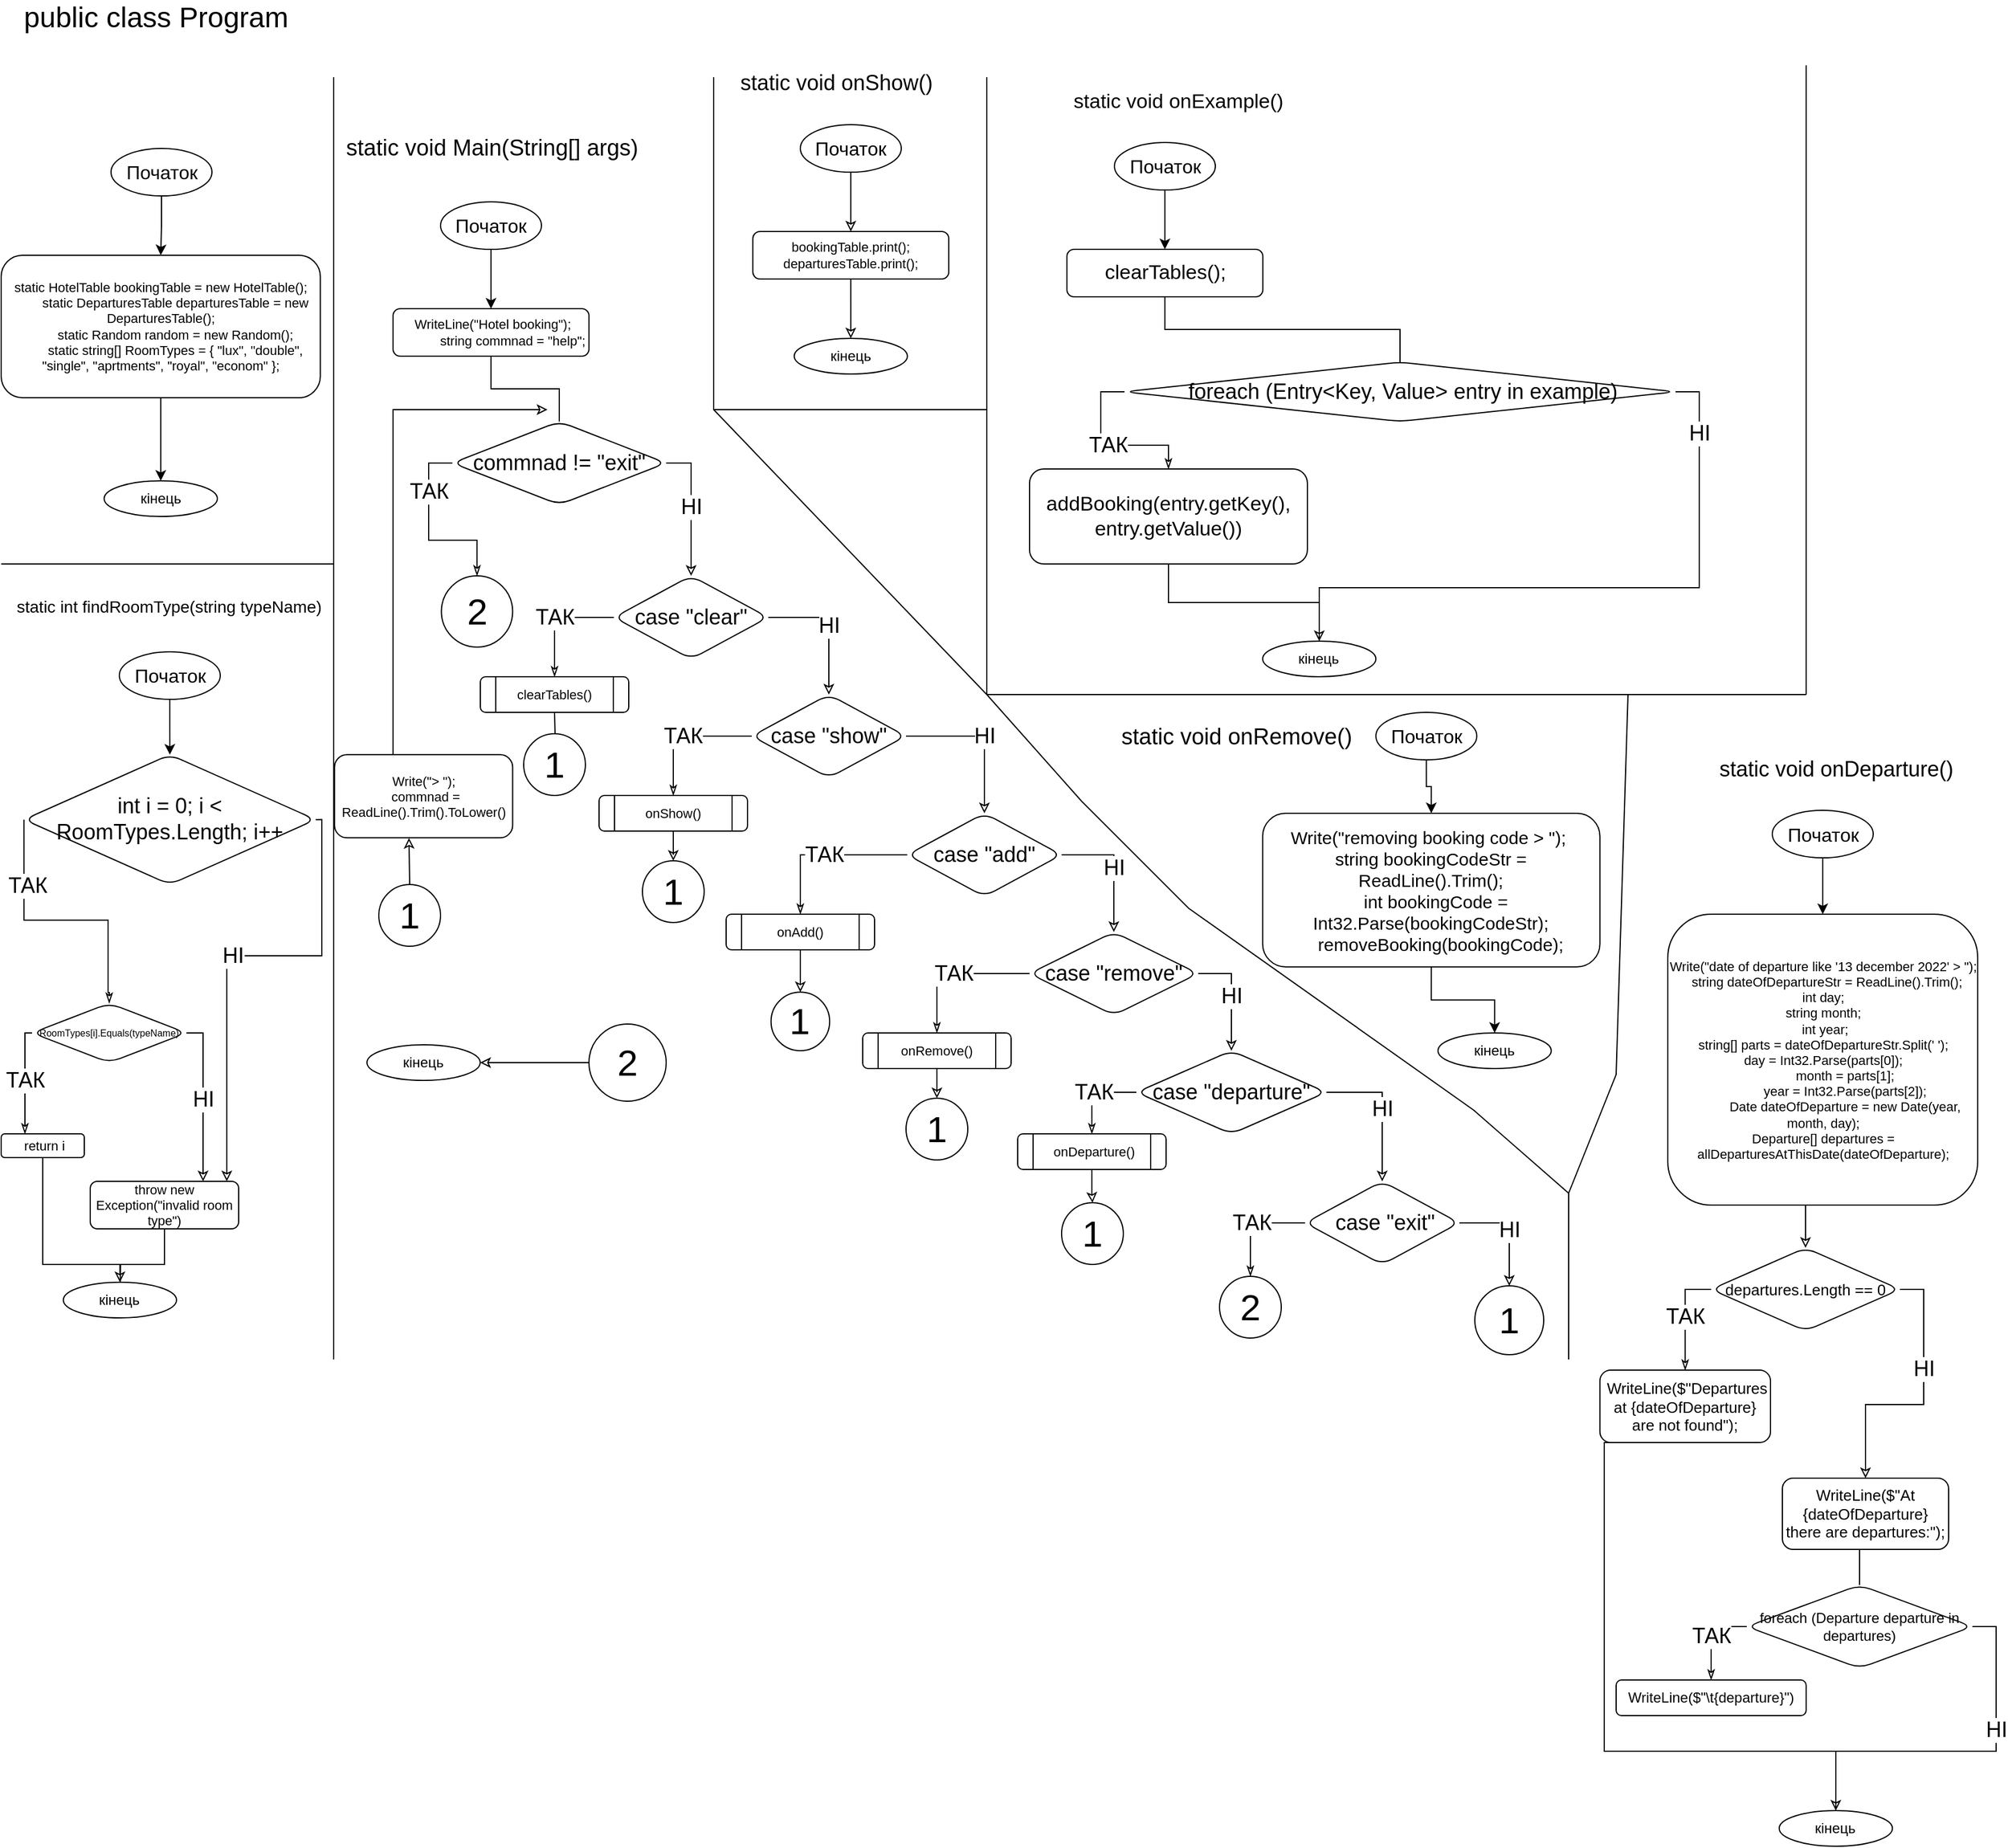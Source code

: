 <mxfile version="18.0.2" type="github">
  <diagram id="1asJGj1rqI16sWYwbIdo" name="Page-1">
    <mxGraphModel dx="1240" dy="1609" grid="1" gridSize="10" guides="1" tooltips="1" connect="1" arrows="1" fold="1" page="1" pageScale="1" pageWidth="827" pageHeight="1169" math="0" shadow="0">
      <root>
        <mxCell id="0" />
        <mxCell id="1" parent="0" />
        <mxCell id="u8DtL8ykO2mdIZxz_voe-1" value="&lt;font style=&quot;font-size: 24px;&quot;&gt;public class Program&lt;/font&gt;" style="text;html=1;align=center;verticalAlign=middle;resizable=0;points=[];autosize=1;strokeColor=none;fillColor=none;" vertex="1" parent="1">
          <mxGeometry x="10" y="20" width="240" height="20" as="geometry" />
        </mxCell>
        <mxCell id="u8DtL8ykO2mdIZxz_voe-2" value="&lt;span style=&quot;font-size: 19px;&quot;&gt;static void Main(String[] args)&lt;/span&gt;" style="text;html=1;align=center;verticalAlign=middle;resizable=0;points=[];autosize=1;strokeColor=none;fillColor=none;fontSize=19;" vertex="1" parent="1">
          <mxGeometry x="283" y="125" width="260" height="30" as="geometry" />
        </mxCell>
        <mxCell id="u8DtL8ykO2mdIZxz_voe-3" style="edgeStyle=orthogonalEdgeStyle;rounded=0;orthogonalLoop=1;jettySize=auto;html=1;exitX=0.5;exitY=1;exitDx=0;exitDy=0;fontSize=24;entryX=0.5;entryY=0;entryDx=0;entryDy=0;" edge="1" source="u8DtL8ykO2mdIZxz_voe-4" target="u8DtL8ykO2mdIZxz_voe-6" parent="1">
          <mxGeometry relative="1" as="geometry">
            <mxPoint x="135" y="210" as="targetPoint" />
          </mxGeometry>
        </mxCell>
        <mxCell id="u8DtL8ykO2mdIZxz_voe-4" value="Початок" style="ellipse;whiteSpace=wrap;html=1;fontSize=16;strokeWidth=1;" vertex="1" parent="1">
          <mxGeometry x="92.5" y="140.0" width="85" height="40" as="geometry" />
        </mxCell>
        <mxCell id="u8DtL8ykO2mdIZxz_voe-5" style="edgeStyle=orthogonalEdgeStyle;rounded=0;orthogonalLoop=1;jettySize=auto;html=1;exitX=0.5;exitY=1;exitDx=0;exitDy=0;entryX=0.5;entryY=0;entryDx=0;entryDy=0;strokeWidth=1;fontSize=24;" edge="1" source="u8DtL8ykO2mdIZxz_voe-6" target="u8DtL8ykO2mdIZxz_voe-7" parent="1">
          <mxGeometry relative="1" as="geometry" />
        </mxCell>
        <mxCell id="u8DtL8ykO2mdIZxz_voe-6" value="&lt;div style=&quot;font-size: 11px;&quot;&gt;&lt;font style=&quot;font-size: 11px;&quot;&gt;static HotelTable bookingTable = new HotelTable();&lt;/font&gt;&lt;/div&gt;&lt;div style=&quot;font-size: 11px;&quot;&gt;&lt;font style=&quot;font-size: 11px;&quot;&gt;&amp;nbsp; &amp;nbsp; &amp;nbsp; &amp;nbsp; static DeparturesTable departuresTable = new DeparturesTable();&lt;/font&gt;&lt;/div&gt;&lt;div style=&quot;font-size: 11px;&quot;&gt;&lt;font style=&quot;font-size: 11px;&quot;&gt;&amp;nbsp; &amp;nbsp; &amp;nbsp; &amp;nbsp; static Random random = new Random();&lt;/font&gt;&lt;/div&gt;&lt;div style=&quot;font-size: 11px;&quot;&gt;&lt;font style=&quot;font-size: 11px;&quot;&gt;&amp;nbsp; &amp;nbsp; &amp;nbsp; &amp;nbsp; static string[] RoomTypes = { &quot;lux&quot;, &quot;double&quot;, &quot;single&quot;, &quot;aprtments&quot;, &quot;royal&quot;, &quot;econom&quot; };&lt;/font&gt;&lt;/div&gt;" style="rounded=1;whiteSpace=wrap;html=1;sketch=0;fontSize=11;" vertex="1" parent="1">
          <mxGeometry y="230" width="268.75" height="120" as="geometry" />
        </mxCell>
        <mxCell id="u8DtL8ykO2mdIZxz_voe-7" value="кінець" style="ellipse;whiteSpace=wrap;html=1;rounded=1;sketch=0;fontSize=12;" vertex="1" parent="1">
          <mxGeometry x="86.7" y="420" width="95.35" height="30" as="geometry" />
        </mxCell>
        <mxCell id="u8DtL8ykO2mdIZxz_voe-9" style="edgeStyle=orthogonalEdgeStyle;rounded=0;orthogonalLoop=1;jettySize=auto;html=1;exitX=0.5;exitY=1;exitDx=0;exitDy=0;fontSize=24;entryX=0.5;entryY=0;entryDx=0;entryDy=0;" edge="1" source="u8DtL8ykO2mdIZxz_voe-10" target="u8DtL8ykO2mdIZxz_voe-12" parent="1">
          <mxGeometry relative="1" as="geometry">
            <mxPoint x="412.5" y="255" as="targetPoint" />
          </mxGeometry>
        </mxCell>
        <mxCell id="u8DtL8ykO2mdIZxz_voe-10" value="Початок" style="ellipse;whiteSpace=wrap;html=1;fontSize=16;strokeWidth=1;" vertex="1" parent="1">
          <mxGeometry x="370.0" y="185.0" width="85" height="40" as="geometry" />
        </mxCell>
        <mxCell id="u8DtL8ykO2mdIZxz_voe-15" style="edgeStyle=orthogonalEdgeStyle;rounded=0;orthogonalLoop=1;jettySize=auto;html=1;exitX=0.5;exitY=1;exitDx=0;exitDy=0;fontSize=11;endArrow=none;endFill=0;entryX=0.5;entryY=0;entryDx=0;entryDy=0;" edge="1" parent="1" source="u8DtL8ykO2mdIZxz_voe-12" target="u8DtL8ykO2mdIZxz_voe-19">
          <mxGeometry relative="1" as="geometry">
            <mxPoint x="413" y="350.001" as="targetPoint" />
          </mxGeometry>
        </mxCell>
        <mxCell id="u8DtL8ykO2mdIZxz_voe-12" value="&lt;div style=&quot;font-size: 11px;&quot;&gt;&lt;font style=&quot;font-size: 11px;&quot;&gt;&amp;nbsp;WriteLine(&quot;Hotel booking&quot;);&lt;/font&gt;&lt;/div&gt;&lt;div style=&quot;font-size: 11px;&quot;&gt;&lt;font style=&quot;font-size: 11px;&quot;&gt;&amp;nbsp; &amp;nbsp; &amp;nbsp; &amp;nbsp; &amp;nbsp; &amp;nbsp; string commnad = &quot;help&quot;;&lt;/font&gt;&lt;/div&gt;" style="rounded=1;whiteSpace=wrap;html=1;sketch=0;fontSize=11;" vertex="1" parent="1">
          <mxGeometry x="330" y="275" width="165" height="40" as="geometry" />
        </mxCell>
        <mxCell id="u8DtL8ykO2mdIZxz_voe-14" value="" style="endArrow=none;html=1;rounded=0;fontSize=19;" edge="1" parent="1">
          <mxGeometry width="50" height="50" relative="1" as="geometry">
            <mxPoint x="280" y="1160" as="sourcePoint" />
            <mxPoint x="280" y="80" as="targetPoint" />
          </mxGeometry>
        </mxCell>
        <mxCell id="u8DtL8ykO2mdIZxz_voe-17" value="ТАК" style="edgeStyle=orthogonalEdgeStyle;rounded=0;orthogonalLoop=1;jettySize=auto;html=1;exitX=0;exitY=0.5;exitDx=0;exitDy=0;fontFamily=Helvetica;fontSize=18;fontColor=default;endArrow=classicThin;endFill=0;strokeWidth=1;" edge="1" source="u8DtL8ykO2mdIZxz_voe-19" parent="1" target="u8DtL8ykO2mdIZxz_voe-120">
          <mxGeometry x="-0.422" relative="1" as="geometry">
            <mxPoint x="360" y="480" as="targetPoint" />
            <mxPoint y="-1" as="offset" />
          </mxGeometry>
        </mxCell>
        <mxCell id="u8DtL8ykO2mdIZxz_voe-18" value="НІ" style="edgeStyle=orthogonalEdgeStyle;rounded=0;orthogonalLoop=1;jettySize=auto;html=1;exitX=1;exitY=0.5;exitDx=0;exitDy=0;fontFamily=Helvetica;fontSize=18;fontColor=default;endArrow=classic;endFill=0;strokeWidth=1;entryX=0.5;entryY=0;entryDx=0;entryDy=0;" edge="1" source="u8DtL8ykO2mdIZxz_voe-19" parent="1" target="u8DtL8ykO2mdIZxz_voe-25">
          <mxGeometry relative="1" as="geometry">
            <mxPoint x="582" y="484" as="targetPoint" />
          </mxGeometry>
        </mxCell>
        <mxCell id="u8DtL8ykO2mdIZxz_voe-19" value="commnad != &quot;exit&quot;" style="rhombus;whiteSpace=wrap;html=1;rounded=1;sketch=0;fontFamily=Helvetica;fontSize=18;fontColor=default;strokeColor=default;fillColor=default;" vertex="1" parent="1">
          <mxGeometry x="380" y="370" width="180" height="70" as="geometry" />
        </mxCell>
        <mxCell id="u8DtL8ykO2mdIZxz_voe-23" value="ТАК" style="edgeStyle=orthogonalEdgeStyle;rounded=0;orthogonalLoop=1;jettySize=auto;html=1;exitX=0;exitY=0.5;exitDx=0;exitDy=0;fontFamily=Helvetica;fontSize=18;fontColor=default;endArrow=classicThin;endFill=0;strokeWidth=1;entryX=0.5;entryY=0;entryDx=0;entryDy=0;" edge="1" source="u8DtL8ykO2mdIZxz_voe-25" parent="1" target="u8DtL8ykO2mdIZxz_voe-57">
          <mxGeometry relative="1" as="geometry">
            <mxPoint x="466" y="585" as="targetPoint" />
          </mxGeometry>
        </mxCell>
        <mxCell id="u8DtL8ykO2mdIZxz_voe-24" value="НІ" style="edgeStyle=orthogonalEdgeStyle;rounded=0;orthogonalLoop=1;jettySize=auto;html=1;exitX=1;exitY=0.5;exitDx=0;exitDy=0;fontFamily=Helvetica;fontSize=18;fontColor=default;endArrow=classic;endFill=0;strokeWidth=1;" edge="1" source="u8DtL8ykO2mdIZxz_voe-25" parent="1" target="u8DtL8ykO2mdIZxz_voe-28">
          <mxGeometry relative="1" as="geometry">
            <mxPoint x="696" y="600" as="targetPoint" />
          </mxGeometry>
        </mxCell>
        <mxCell id="u8DtL8ykO2mdIZxz_voe-25" value="case &quot;clear&quot;" style="rhombus;whiteSpace=wrap;html=1;rounded=1;sketch=0;fontFamily=Helvetica;fontSize=18;fontColor=default;strokeColor=default;fillColor=default;" vertex="1" parent="1">
          <mxGeometry x="516" y="500" width="130" height="70" as="geometry" />
        </mxCell>
        <mxCell id="u8DtL8ykO2mdIZxz_voe-26" value="ТАК" style="edgeStyle=orthogonalEdgeStyle;rounded=0;orthogonalLoop=1;jettySize=auto;html=1;exitX=0;exitY=0.5;exitDx=0;exitDy=0;fontFamily=Helvetica;fontSize=18;fontColor=default;endArrow=classicThin;endFill=0;strokeWidth=1;" edge="1" source="u8DtL8ykO2mdIZxz_voe-28" parent="1" target="u8DtL8ykO2mdIZxz_voe-54">
          <mxGeometry relative="1" as="geometry">
            <mxPoint x="566" y="700" as="targetPoint" />
          </mxGeometry>
        </mxCell>
        <mxCell id="u8DtL8ykO2mdIZxz_voe-27" value="НІ" style="edgeStyle=orthogonalEdgeStyle;rounded=0;orthogonalLoop=1;jettySize=auto;html=1;exitX=1;exitY=0.5;exitDx=0;exitDy=0;fontFamily=Helvetica;fontSize=18;fontColor=default;endArrow=classic;endFill=0;strokeWidth=1;" edge="1" source="u8DtL8ykO2mdIZxz_voe-28" parent="1" target="u8DtL8ykO2mdIZxz_voe-31">
          <mxGeometry relative="1" as="geometry">
            <mxPoint x="826" y="700" as="targetPoint" />
          </mxGeometry>
        </mxCell>
        <mxCell id="u8DtL8ykO2mdIZxz_voe-28" value="case &quot;show&quot;" style="rhombus;whiteSpace=wrap;html=1;rounded=1;sketch=0;fontFamily=Helvetica;fontSize=18;fontColor=default;strokeColor=default;fillColor=default;" vertex="1" parent="1">
          <mxGeometry x="632" y="600" width="130" height="70" as="geometry" />
        </mxCell>
        <mxCell id="u8DtL8ykO2mdIZxz_voe-29" value="ТАК" style="edgeStyle=orthogonalEdgeStyle;rounded=0;orthogonalLoop=1;jettySize=auto;html=1;exitX=0;exitY=0.5;exitDx=0;exitDy=0;fontFamily=Helvetica;fontSize=18;fontColor=default;endArrow=classicThin;endFill=0;strokeWidth=1;" edge="1" source="u8DtL8ykO2mdIZxz_voe-31" parent="1" target="u8DtL8ykO2mdIZxz_voe-51">
          <mxGeometry relative="1" as="geometry">
            <mxPoint x="673" y="800" as="targetPoint" />
          </mxGeometry>
        </mxCell>
        <mxCell id="u8DtL8ykO2mdIZxz_voe-30" value="НІ" style="edgeStyle=orthogonalEdgeStyle;rounded=0;orthogonalLoop=1;jettySize=auto;html=1;exitX=1;exitY=0.5;exitDx=0;exitDy=0;fontFamily=Helvetica;fontSize=18;fontColor=default;endArrow=classic;endFill=0;strokeWidth=1;entryX=0.5;entryY=0;entryDx=0;entryDy=0;" edge="1" source="u8DtL8ykO2mdIZxz_voe-31" parent="1" target="u8DtL8ykO2mdIZxz_voe-35">
          <mxGeometry relative="1" as="geometry">
            <mxPoint x="946" y="800" as="targetPoint" />
          </mxGeometry>
        </mxCell>
        <mxCell id="u8DtL8ykO2mdIZxz_voe-31" value="case &quot;add&quot;" style="rhombus;whiteSpace=wrap;html=1;rounded=1;sketch=0;fontFamily=Helvetica;fontSize=18;fontColor=default;strokeColor=default;fillColor=default;" vertex="1" parent="1">
          <mxGeometry x="763" y="700" width="130" height="70" as="geometry" />
        </mxCell>
        <mxCell id="u8DtL8ykO2mdIZxz_voe-33" value="ТАК" style="edgeStyle=orthogonalEdgeStyle;rounded=0;orthogonalLoop=1;jettySize=auto;html=1;exitX=0;exitY=0.5;exitDx=0;exitDy=0;fontFamily=Helvetica;fontSize=18;fontColor=default;endArrow=classicThin;endFill=0;strokeWidth=1;" edge="1" source="u8DtL8ykO2mdIZxz_voe-35" parent="1" target="u8DtL8ykO2mdIZxz_voe-48">
          <mxGeometry relative="1" as="geometry">
            <mxPoint x="788" y="900" as="targetPoint" />
          </mxGeometry>
        </mxCell>
        <mxCell id="u8DtL8ykO2mdIZxz_voe-34" value="НІ" style="edgeStyle=orthogonalEdgeStyle;rounded=0;orthogonalLoop=1;jettySize=auto;html=1;exitX=1;exitY=0.5;exitDx=0;exitDy=0;fontFamily=Helvetica;fontSize=18;fontColor=default;endArrow=classic;endFill=0;strokeWidth=1;entryX=0.5;entryY=0;entryDx=0;entryDy=0;" edge="1" source="u8DtL8ykO2mdIZxz_voe-35" parent="1" target="u8DtL8ykO2mdIZxz_voe-38">
          <mxGeometry relative="1" as="geometry">
            <mxPoint x="1046" y="900" as="targetPoint" />
          </mxGeometry>
        </mxCell>
        <mxCell id="u8DtL8ykO2mdIZxz_voe-35" value="case &quot;remove&quot;" style="rhombus;whiteSpace=wrap;html=1;rounded=1;sketch=0;fontFamily=Helvetica;fontSize=18;fontColor=default;strokeColor=default;fillColor=default;" vertex="1" parent="1">
          <mxGeometry x="866" y="800" width="142" height="70" as="geometry" />
        </mxCell>
        <mxCell id="u8DtL8ykO2mdIZxz_voe-36" value="ТАК" style="edgeStyle=orthogonalEdgeStyle;rounded=0;orthogonalLoop=1;jettySize=auto;html=1;exitX=0;exitY=0.5;exitDx=0;exitDy=0;fontFamily=Helvetica;fontSize=18;fontColor=default;endArrow=classicThin;endFill=0;strokeWidth=1;" edge="1" source="u8DtL8ykO2mdIZxz_voe-38" parent="1" target="u8DtL8ykO2mdIZxz_voe-45">
          <mxGeometry relative="1" as="geometry">
            <mxPoint x="921" y="1000" as="targetPoint" />
          </mxGeometry>
        </mxCell>
        <mxCell id="u8DtL8ykO2mdIZxz_voe-37" value="НІ" style="edgeStyle=orthogonalEdgeStyle;rounded=0;orthogonalLoop=1;jettySize=auto;html=1;exitX=1;exitY=0.5;exitDx=0;exitDy=0;fontFamily=Helvetica;fontSize=18;fontColor=default;endArrow=classic;endFill=0;strokeWidth=1;" edge="1" source="u8DtL8ykO2mdIZxz_voe-38" parent="1" target="u8DtL8ykO2mdIZxz_voe-41">
          <mxGeometry relative="1" as="geometry">
            <mxPoint x="1166" y="1000" as="targetPoint" />
          </mxGeometry>
        </mxCell>
        <mxCell id="u8DtL8ykO2mdIZxz_voe-38" value="case &quot;departure&quot;" style="rhombus;whiteSpace=wrap;html=1;rounded=1;sketch=0;fontFamily=Helvetica;fontSize=18;fontColor=default;strokeColor=default;fillColor=default;" vertex="1" parent="1">
          <mxGeometry x="956" y="900" width="160" height="70" as="geometry" />
        </mxCell>
        <mxCell id="u8DtL8ykO2mdIZxz_voe-39" value="ТАК" style="edgeStyle=orthogonalEdgeStyle;rounded=0;orthogonalLoop=1;jettySize=auto;html=1;exitX=0;exitY=0.5;exitDx=0;exitDy=0;fontFamily=Helvetica;fontSize=18;fontColor=default;endArrow=classicThin;endFill=0;strokeWidth=1;" edge="1" source="u8DtL8ykO2mdIZxz_voe-41" parent="1" target="u8DtL8ykO2mdIZxz_voe-42">
          <mxGeometry relative="1" as="geometry">
            <mxPoint x="1008" y="1100" as="targetPoint" />
          </mxGeometry>
        </mxCell>
        <mxCell id="u8DtL8ykO2mdIZxz_voe-40" value="НІ" style="edgeStyle=orthogonalEdgeStyle;rounded=0;orthogonalLoop=1;jettySize=auto;html=1;exitX=1;exitY=0.5;exitDx=0;exitDy=0;fontFamily=Helvetica;fontSize=18;fontColor=default;endArrow=classic;endFill=0;strokeWidth=1;" edge="1" source="u8DtL8ykO2mdIZxz_voe-41" parent="1" target="u8DtL8ykO2mdIZxz_voe-67">
          <mxGeometry relative="1" as="geometry">
            <mxPoint x="1260" y="1110" as="targetPoint" />
          </mxGeometry>
        </mxCell>
        <mxCell id="u8DtL8ykO2mdIZxz_voe-41" value="&amp;nbsp;case &quot;exit&quot;" style="rhombus;whiteSpace=wrap;html=1;rounded=1;sketch=0;fontFamily=Helvetica;fontSize=18;fontColor=default;strokeColor=default;fillColor=default;" vertex="1" parent="1">
          <mxGeometry x="1098" y="1010" width="130" height="70" as="geometry" />
        </mxCell>
        <mxCell id="u8DtL8ykO2mdIZxz_voe-42" value="&lt;font style=&quot;font-size: 31px&quot;&gt;2&lt;/font&gt;" style="ellipse;whiteSpace=wrap;html=1;aspect=fixed;rounded=1;sketch=0;fontFamily=Helvetica;fontSize=16;fontColor=default;strokeColor=default;fillColor=default;" vertex="1" parent="1">
          <mxGeometry x="1026" y="1090" width="52" height="52" as="geometry" />
        </mxCell>
        <mxCell id="u8DtL8ykO2mdIZxz_voe-46" style="edgeStyle=orthogonalEdgeStyle;rounded=0;orthogonalLoop=1;jettySize=auto;html=1;exitX=0.5;exitY=1;exitDx=0;exitDy=0;fontSize=11;endArrow=classic;endFill=0;" edge="1" parent="1" source="u8DtL8ykO2mdIZxz_voe-45" target="u8DtL8ykO2mdIZxz_voe-47">
          <mxGeometry relative="1" as="geometry">
            <mxPoint x="918.529" y="1020" as="targetPoint" />
          </mxGeometry>
        </mxCell>
        <mxCell id="u8DtL8ykO2mdIZxz_voe-45" value="&amp;nbsp;onDeparture()" style="shape=process;whiteSpace=wrap;html=1;backgroundOutline=1;fontSize=11;rounded=1;" vertex="1" parent="1">
          <mxGeometry x="856" y="970" width="125" height="30" as="geometry" />
        </mxCell>
        <mxCell id="u8DtL8ykO2mdIZxz_voe-47" value="&lt;font style=&quot;font-size: 31px&quot;&gt;1&lt;/font&gt;" style="ellipse;whiteSpace=wrap;html=1;aspect=fixed;rounded=1;sketch=0;fontFamily=Helvetica;fontSize=16;fontColor=default;strokeColor=default;fillColor=default;" vertex="1" parent="1">
          <mxGeometry x="892.999" y="1028" width="52" height="52" as="geometry" />
        </mxCell>
        <mxCell id="u8DtL8ykO2mdIZxz_voe-49" style="edgeStyle=orthogonalEdgeStyle;rounded=0;orthogonalLoop=1;jettySize=auto;html=1;exitX=0.5;exitY=1;exitDx=0;exitDy=0;fontSize=11;endArrow=classic;endFill=0;" edge="1" parent="1" source="u8DtL8ykO2mdIZxz_voe-48" target="u8DtL8ykO2mdIZxz_voe-50">
          <mxGeometry relative="1" as="geometry">
            <mxPoint x="787.941" y="940" as="targetPoint" />
          </mxGeometry>
        </mxCell>
        <mxCell id="u8DtL8ykO2mdIZxz_voe-48" value="onRemove()" style="shape=process;whiteSpace=wrap;html=1;backgroundOutline=1;fontSize=11;rounded=1;" vertex="1" parent="1">
          <mxGeometry x="725.5" y="885" width="125" height="30" as="geometry" />
        </mxCell>
        <mxCell id="u8DtL8ykO2mdIZxz_voe-50" value="&lt;font style=&quot;font-size: 31px&quot;&gt;1&lt;/font&gt;" style="ellipse;whiteSpace=wrap;html=1;aspect=fixed;rounded=1;sketch=0;fontFamily=Helvetica;fontSize=16;fontColor=default;strokeColor=default;fillColor=default;" vertex="1" parent="1">
          <mxGeometry x="762.001" y="940" width="52" height="52" as="geometry" />
        </mxCell>
        <mxCell id="u8DtL8ykO2mdIZxz_voe-52" style="edgeStyle=orthogonalEdgeStyle;rounded=0;orthogonalLoop=1;jettySize=auto;html=1;exitX=0.5;exitY=1;exitDx=0;exitDy=0;fontSize=11;endArrow=classic;endFill=0;" edge="1" parent="1" source="u8DtL8ykO2mdIZxz_voe-51" target="u8DtL8ykO2mdIZxz_voe-53">
          <mxGeometry relative="1" as="geometry">
            <mxPoint x="672.647" y="840" as="targetPoint" />
          </mxGeometry>
        </mxCell>
        <mxCell id="u8DtL8ykO2mdIZxz_voe-51" value="onAdd()" style="shape=process;whiteSpace=wrap;html=1;backgroundOutline=1;fontSize=11;rounded=1;" vertex="1" parent="1">
          <mxGeometry x="610.5" y="785" width="125" height="30" as="geometry" />
        </mxCell>
        <mxCell id="u8DtL8ykO2mdIZxz_voe-53" value="&lt;font style=&quot;font-size: 31px&quot;&gt;1&lt;/font&gt;" style="ellipse;whiteSpace=wrap;html=1;aspect=fixed;rounded=1;sketch=0;fontFamily=Helvetica;fontSize=16;fontColor=default;strokeColor=default;fillColor=default;" vertex="1" parent="1">
          <mxGeometry x="648.32" y="850.65" width="49.35" height="49.35" as="geometry" />
        </mxCell>
        <mxCell id="u8DtL8ykO2mdIZxz_voe-55" style="edgeStyle=orthogonalEdgeStyle;rounded=0;orthogonalLoop=1;jettySize=auto;html=1;exitX=0.5;exitY=1;exitDx=0;exitDy=0;fontSize=11;endArrow=classic;endFill=0;" edge="1" parent="1" source="u8DtL8ykO2mdIZxz_voe-54" target="u8DtL8ykO2mdIZxz_voe-56">
          <mxGeometry relative="1" as="geometry">
            <mxPoint x="565.588" y="740" as="targetPoint" />
          </mxGeometry>
        </mxCell>
        <mxCell id="u8DtL8ykO2mdIZxz_voe-54" value="onShow()" style="shape=process;whiteSpace=wrap;html=1;backgroundOutline=1;fontSize=11;rounded=1;" vertex="1" parent="1">
          <mxGeometry x="503.5" y="685" width="125" height="30" as="geometry" />
        </mxCell>
        <mxCell id="u8DtL8ykO2mdIZxz_voe-56" value="&lt;font style=&quot;font-size: 31px&quot;&gt;1&lt;/font&gt;" style="ellipse;whiteSpace=wrap;html=1;aspect=fixed;rounded=1;sketch=0;fontFamily=Helvetica;fontSize=16;fontColor=default;strokeColor=default;fillColor=default;" vertex="1" parent="1">
          <mxGeometry x="539.998" y="740" width="52" height="52" as="geometry" />
        </mxCell>
        <mxCell id="u8DtL8ykO2mdIZxz_voe-58" style="edgeStyle=orthogonalEdgeStyle;rounded=0;orthogonalLoop=1;jettySize=auto;html=1;exitX=0.5;exitY=1;exitDx=0;exitDy=0;fontSize=11;endArrow=classic;endFill=0;" edge="1" parent="1" target="u8DtL8ykO2mdIZxz_voe-59">
          <mxGeometry relative="1" as="geometry">
            <mxPoint x="465.588" y="650" as="targetPoint" />
            <mxPoint x="466" y="615" as="sourcePoint" />
          </mxGeometry>
        </mxCell>
        <mxCell id="u8DtL8ykO2mdIZxz_voe-57" value="clearTables()" style="shape=process;whiteSpace=wrap;html=1;backgroundOutline=1;fontSize=11;rounded=1;" vertex="1" parent="1">
          <mxGeometry x="403.5" y="585" width="125" height="30" as="geometry" />
        </mxCell>
        <mxCell id="u8DtL8ykO2mdIZxz_voe-59" value="&lt;font style=&quot;font-size: 31px&quot;&gt;1&lt;/font&gt;" style="ellipse;whiteSpace=wrap;html=1;aspect=fixed;rounded=1;sketch=0;fontFamily=Helvetica;fontSize=16;fontColor=default;strokeColor=default;fillColor=default;" vertex="1" parent="1">
          <mxGeometry x="439.998" y="633" width="52" height="52" as="geometry" />
        </mxCell>
        <mxCell id="u8DtL8ykO2mdIZxz_voe-122" style="edgeStyle=orthogonalEdgeStyle;rounded=0;orthogonalLoop=1;jettySize=auto;html=1;fontSize=17;endArrow=classic;endFill=0;" edge="1" parent="1" source="u8DtL8ykO2mdIZxz_voe-62">
          <mxGeometry relative="1" as="geometry">
            <mxPoint x="460" y="360" as="targetPoint" />
            <Array as="points">
              <mxPoint x="330" y="570" />
              <mxPoint x="330" y="570" />
            </Array>
          </mxGeometry>
        </mxCell>
        <mxCell id="u8DtL8ykO2mdIZxz_voe-62" value="&lt;div&gt;Write(&quot;&amp;gt; &quot;);&lt;/div&gt;&lt;div style=&quot;&quot;&gt;&amp;nbsp;commnad = ReadLine().Trim().ToLower()&lt;/div&gt;" style="rounded=1;whiteSpace=wrap;html=1;fontSize=11;" vertex="1" parent="1">
          <mxGeometry x="280.71" y="650.65" width="150" height="70" as="geometry" />
        </mxCell>
        <mxCell id="u8DtL8ykO2mdIZxz_voe-64" value="кінець" style="ellipse;whiteSpace=wrap;html=1;rounded=1;sketch=0;fontSize=12;" vertex="1" parent="1">
          <mxGeometry x="308.039" y="895" width="95.35" height="30" as="geometry" />
        </mxCell>
        <mxCell id="u8DtL8ykO2mdIZxz_voe-121" style="edgeStyle=orthogonalEdgeStyle;rounded=0;orthogonalLoop=1;jettySize=auto;html=1;exitX=0.5;exitY=0;exitDx=0;exitDy=0;entryX=0.418;entryY=1.003;entryDx=0;entryDy=0;entryPerimeter=0;fontSize=17;endArrow=classic;endFill=0;" edge="1" parent="1" source="u8DtL8ykO2mdIZxz_voe-65" target="u8DtL8ykO2mdIZxz_voe-62">
          <mxGeometry relative="1" as="geometry" />
        </mxCell>
        <mxCell id="u8DtL8ykO2mdIZxz_voe-65" value="&lt;font style=&quot;font-size: 31px&quot;&gt;1&lt;/font&gt;" style="ellipse;whiteSpace=wrap;html=1;aspect=fixed;rounded=1;sketch=0;fontFamily=Helvetica;fontSize=16;fontColor=default;strokeColor=default;fillColor=default;" vertex="1" parent="1">
          <mxGeometry x="318" y="760" width="52" height="52" as="geometry" />
        </mxCell>
        <mxCell id="u8DtL8ykO2mdIZxz_voe-67" value="&lt;font style=&quot;font-size: 31px&quot;&gt;1&lt;/font&gt;" style="ellipse;whiteSpace=wrap;html=1;aspect=fixed;rounded=1;sketch=0;fontFamily=Helvetica;fontSize=16;fontColor=default;strokeColor=default;fillColor=default;" vertex="1" parent="1">
          <mxGeometry x="1241" y="1098" width="58" height="58" as="geometry" />
        </mxCell>
        <mxCell id="u8DtL8ykO2mdIZxz_voe-68" value="" style="endArrow=none;html=1;rounded=0;fontSize=19;" edge="1" parent="1">
          <mxGeometry width="50" height="50" relative="1" as="geometry">
            <mxPoint y="490" as="sourcePoint" />
            <mxPoint x="280" y="490" as="targetPoint" />
          </mxGeometry>
        </mxCell>
        <mxCell id="u8DtL8ykO2mdIZxz_voe-69" style="edgeStyle=orthogonalEdgeStyle;rounded=0;orthogonalLoop=1;jettySize=auto;html=1;exitX=0.5;exitY=1;exitDx=0;exitDy=0;fontSize=24;" edge="1" source="u8DtL8ykO2mdIZxz_voe-70" target="u8DtL8ykO2mdIZxz_voe-78" parent="1">
          <mxGeometry relative="1" as="geometry">
            <mxPoint x="130.0" y="650" as="targetPoint" />
          </mxGeometry>
        </mxCell>
        <mxCell id="u8DtL8ykO2mdIZxz_voe-70" value="Початок" style="ellipse;whiteSpace=wrap;html=1;fontSize=16;strokeWidth=1;" vertex="1" parent="1">
          <mxGeometry x="99.5" y="564" width="85" height="40" as="geometry" />
        </mxCell>
        <mxCell id="u8DtL8ykO2mdIZxz_voe-75" value="&lt;font style=&quot;font-size: 14px;&quot;&gt;static int findRoomType(string typeName)&lt;/font&gt;" style="text;html=1;align=center;verticalAlign=middle;resizable=0;points=[];autosize=1;strokeColor=none;fillColor=none;fontSize=19;" vertex="1" parent="1">
          <mxGeometry x="6" y="510.0" width="270" height="30" as="geometry" />
        </mxCell>
        <mxCell id="u8DtL8ykO2mdIZxz_voe-76" value="ТАК" style="edgeStyle=orthogonalEdgeStyle;rounded=0;orthogonalLoop=1;jettySize=auto;html=1;exitX=0;exitY=0.5;exitDx=0;exitDy=0;fontFamily=Helvetica;fontSize=18;fontColor=default;endArrow=classicThin;endFill=0;strokeWidth=1;entryX=0.5;entryY=0;entryDx=0;entryDy=0;" edge="1" source="u8DtL8ykO2mdIZxz_voe-78" parent="1" target="u8DtL8ykO2mdIZxz_voe-81">
          <mxGeometry x="-0.519" y="3" relative="1" as="geometry">
            <mxPoint x="90" y="840" as="targetPoint" />
            <Array as="points">
              <mxPoint x="19" y="790" />
              <mxPoint x="90" y="790" />
              <mxPoint x="90" y="851" />
            </Array>
            <mxPoint y="1" as="offset" />
          </mxGeometry>
        </mxCell>
        <mxCell id="u8DtL8ykO2mdIZxz_voe-77" value="НІ" style="edgeStyle=orthogonalEdgeStyle;rounded=0;orthogonalLoop=1;jettySize=auto;html=1;exitX=1;exitY=0.5;exitDx=0;exitDy=0;fontFamily=Helvetica;fontSize=18;fontColor=default;endArrow=classic;endFill=0;strokeWidth=1;" edge="1" source="u8DtL8ykO2mdIZxz_voe-78" parent="1" target="u8DtL8ykO2mdIZxz_voe-83">
          <mxGeometry relative="1" as="geometry">
            <mxPoint x="190" y="890" as="targetPoint" />
            <Array as="points">
              <mxPoint x="270" y="705" />
              <mxPoint x="270" y="820" />
              <mxPoint x="190" y="820" />
            </Array>
          </mxGeometry>
        </mxCell>
        <mxCell id="u8DtL8ykO2mdIZxz_voe-78" value="int i = 0; i &amp;lt; RoomTypes.Length; i++" style="rhombus;whiteSpace=wrap;html=1;rounded=1;sketch=0;fontFamily=Helvetica;fontSize=18;fontColor=default;strokeColor=default;fillColor=default;" vertex="1" parent="1">
          <mxGeometry x="19.18" y="650.65" width="245.65" height="109.35" as="geometry" />
        </mxCell>
        <mxCell id="u8DtL8ykO2mdIZxz_voe-79" value="ТАК" style="edgeStyle=orthogonalEdgeStyle;rounded=0;orthogonalLoop=1;jettySize=auto;html=1;exitX=0;exitY=0.5;exitDx=0;exitDy=0;fontFamily=Helvetica;fontSize=18;fontColor=default;endArrow=classicThin;endFill=0;strokeWidth=1;" edge="1" source="u8DtL8ykO2mdIZxz_voe-81" parent="1" target="u8DtL8ykO2mdIZxz_voe-82">
          <mxGeometry relative="1" as="geometry">
            <mxPoint x="20" y="1000" as="targetPoint" />
            <Array as="points">
              <mxPoint x="20" y="885" />
            </Array>
          </mxGeometry>
        </mxCell>
        <mxCell id="u8DtL8ykO2mdIZxz_voe-80" value="НІ" style="edgeStyle=orthogonalEdgeStyle;rounded=0;orthogonalLoop=1;jettySize=auto;html=1;exitX=1;exitY=0.5;exitDx=0;exitDy=0;fontFamily=Helvetica;fontSize=18;fontColor=default;endArrow=classic;endFill=0;strokeWidth=1;" edge="1" source="u8DtL8ykO2mdIZxz_voe-81" parent="1" target="u8DtL8ykO2mdIZxz_voe-83">
          <mxGeometry relative="1" as="geometry">
            <mxPoint x="170" y="980" as="targetPoint" />
            <Array as="points">
              <mxPoint x="170" y="885" />
            </Array>
          </mxGeometry>
        </mxCell>
        <mxCell id="u8DtL8ykO2mdIZxz_voe-81" value="RoomTypes[i].Equals(typeName)" style="rhombus;whiteSpace=wrap;html=1;rounded=1;sketch=0;fontFamily=Helvetica;fontSize=8;fontColor=default;strokeColor=default;fillColor=default;" vertex="1" parent="1">
          <mxGeometry x="26" y="860" width="130" height="50" as="geometry" />
        </mxCell>
        <mxCell id="u8DtL8ykO2mdIZxz_voe-85" style="edgeStyle=orthogonalEdgeStyle;rounded=0;orthogonalLoop=1;jettySize=auto;html=1;exitX=0.5;exitY=1;exitDx=0;exitDy=0;fontSize=8;endArrow=classic;endFill=0;" edge="1" parent="1" source="u8DtL8ykO2mdIZxz_voe-82" target="u8DtL8ykO2mdIZxz_voe-86">
          <mxGeometry relative="1" as="geometry">
            <mxPoint x="100" y="1110" as="targetPoint" />
            <Array as="points">
              <mxPoint x="35" y="1080" />
              <mxPoint x="100" y="1080" />
            </Array>
          </mxGeometry>
        </mxCell>
        <mxCell id="u8DtL8ykO2mdIZxz_voe-82" value="&amp;nbsp;return i" style="rounded=1;whiteSpace=wrap;html=1;fontSize=11;" vertex="1" parent="1">
          <mxGeometry y="970" width="70" height="20" as="geometry" />
        </mxCell>
        <mxCell id="u8DtL8ykO2mdIZxz_voe-84" style="edgeStyle=orthogonalEdgeStyle;rounded=0;orthogonalLoop=1;jettySize=auto;html=1;exitX=0.5;exitY=1;exitDx=0;exitDy=0;fontSize=8;endArrow=classic;endFill=0;" edge="1" parent="1" source="u8DtL8ykO2mdIZxz_voe-83">
          <mxGeometry relative="1" as="geometry">
            <mxPoint x="100" y="1110" as="targetPoint" />
          </mxGeometry>
        </mxCell>
        <mxCell id="u8DtL8ykO2mdIZxz_voe-83" value="throw new Exception(&quot;invalid room type&quot;)" style="rounded=1;whiteSpace=wrap;html=1;fontSize=11;" vertex="1" parent="1">
          <mxGeometry x="75" y="1010" width="125" height="40" as="geometry" />
        </mxCell>
        <mxCell id="u8DtL8ykO2mdIZxz_voe-86" value="кінець" style="ellipse;whiteSpace=wrap;html=1;rounded=1;sketch=0;fontSize=12;" vertex="1" parent="1">
          <mxGeometry x="52.325" y="1095" width="95.35" height="30" as="geometry" />
        </mxCell>
        <mxCell id="u8DtL8ykO2mdIZxz_voe-87" value="" style="endArrow=none;html=1;rounded=0;fontSize=19;" edge="1" parent="1">
          <mxGeometry width="50" height="50" relative="1" as="geometry">
            <mxPoint x="830" y="600" as="sourcePoint" />
            <mxPoint x="600" y="80" as="targetPoint" />
            <Array as="points">
              <mxPoint x="600" y="360" />
            </Array>
          </mxGeometry>
        </mxCell>
        <mxCell id="u8DtL8ykO2mdIZxz_voe-95" style="edgeStyle=orthogonalEdgeStyle;rounded=0;orthogonalLoop=1;jettySize=auto;html=1;exitX=0.5;exitY=1;exitDx=0;exitDy=0;fontSize=24;entryX=0.5;entryY=0;entryDx=0;entryDy=0;endArrow=classic;endFill=0;" edge="1" source="u8DtL8ykO2mdIZxz_voe-96" target="u8DtL8ykO2mdIZxz_voe-98" parent="1">
          <mxGeometry relative="1" as="geometry">
            <mxPoint x="715.5" y="190" as="targetPoint" />
          </mxGeometry>
        </mxCell>
        <mxCell id="u8DtL8ykO2mdIZxz_voe-96" value="Початок" style="ellipse;whiteSpace=wrap;html=1;fontSize=16;strokeWidth=1;rounded=1;" vertex="1" parent="1">
          <mxGeometry x="673.0" y="120.0" width="85" height="40" as="geometry" />
        </mxCell>
        <mxCell id="u8DtL8ykO2mdIZxz_voe-97" style="edgeStyle=orthogonalEdgeStyle;rounded=0;orthogonalLoop=1;jettySize=auto;html=1;exitX=0.5;exitY=1;exitDx=0;exitDy=0;entryX=0.5;entryY=0;entryDx=0;entryDy=0;strokeWidth=1;fontSize=8;endArrow=classic;endFill=0;" edge="1" source="u8DtL8ykO2mdIZxz_voe-98" target="u8DtL8ykO2mdIZxz_voe-99" parent="1">
          <mxGeometry relative="1" as="geometry" />
        </mxCell>
        <mxCell id="u8DtL8ykO2mdIZxz_voe-98" value="&lt;div style=&quot;font-size: 11px;&quot;&gt;bookingTable.print();&lt;/div&gt;&lt;div style=&quot;font-size: 11px;&quot;&gt;departuresTable.print();&lt;/div&gt;" style="rounded=1;whiteSpace=wrap;html=1;sketch=0;fontSize=11;" vertex="1" parent="1">
          <mxGeometry x="633" y="210" width="165" height="40" as="geometry" />
        </mxCell>
        <mxCell id="u8DtL8ykO2mdIZxz_voe-99" value="кінець" style="ellipse;whiteSpace=wrap;html=1;rounded=1;sketch=0;fontSize=12;" vertex="1" parent="1">
          <mxGeometry x="667.83" y="300" width="95.35" height="30" as="geometry" />
        </mxCell>
        <mxCell id="u8DtL8ykO2mdIZxz_voe-100" value="" style="endArrow=none;html=1;rounded=0;fontSize=19;" edge="1" parent="1">
          <mxGeometry width="50" height="50" relative="1" as="geometry">
            <mxPoint x="600" y="360" as="sourcePoint" />
            <mxPoint x="830" y="360" as="targetPoint" />
          </mxGeometry>
        </mxCell>
        <mxCell id="u8DtL8ykO2mdIZxz_voe-101" value="" style="endArrow=none;html=1;rounded=0;fontSize=19;" edge="1" parent="1">
          <mxGeometry width="50" height="50" relative="1" as="geometry">
            <mxPoint x="830" y="80" as="sourcePoint" />
            <mxPoint x="830" y="600" as="targetPoint" />
          </mxGeometry>
        </mxCell>
        <mxCell id="u8DtL8ykO2mdIZxz_voe-102" value="&lt;font style=&quot;font-size: 18px;&quot;&gt;static void onShow()&lt;/font&gt;" style="text;html=1;align=center;verticalAlign=middle;resizable=0;points=[];autosize=1;strokeColor=none;fillColor=none;fontSize=19;" vertex="1" parent="1">
          <mxGeometry x="613.18" y="70.0" width="180" height="30" as="geometry" />
        </mxCell>
        <mxCell id="u8DtL8ykO2mdIZxz_voe-103" style="edgeStyle=orthogonalEdgeStyle;rounded=0;orthogonalLoop=1;jettySize=auto;html=1;exitX=0.5;exitY=1;exitDx=0;exitDy=0;fontSize=24;entryX=0.5;entryY=0;entryDx=0;entryDy=0;" edge="1" source="u8DtL8ykO2mdIZxz_voe-104" target="u8DtL8ykO2mdIZxz_voe-106" parent="1">
          <mxGeometry relative="1" as="geometry">
            <mxPoint x="980" y="205.0" as="targetPoint" />
          </mxGeometry>
        </mxCell>
        <mxCell id="u8DtL8ykO2mdIZxz_voe-104" value="Початок" style="ellipse;whiteSpace=wrap;html=1;fontSize=16;strokeWidth=1;" vertex="1" parent="1">
          <mxGeometry x="937.5" y="135" width="85" height="40" as="geometry" />
        </mxCell>
        <mxCell id="u8DtL8ykO2mdIZxz_voe-105" style="edgeStyle=orthogonalEdgeStyle;rounded=0;orthogonalLoop=1;jettySize=auto;html=1;exitX=0.5;exitY=1;exitDx=0;exitDy=0;fontSize=11;endArrow=none;endFill=0;entryX=0.5;entryY=0;entryDx=0;entryDy=0;" edge="1" source="u8DtL8ykO2mdIZxz_voe-106" parent="1" target="u8DtL8ykO2mdIZxz_voe-110">
          <mxGeometry relative="1" as="geometry">
            <mxPoint x="980.029" y="315" as="targetPoint" />
          </mxGeometry>
        </mxCell>
        <mxCell id="u8DtL8ykO2mdIZxz_voe-106" value="clearTables();" style="rounded=1;whiteSpace=wrap;html=1;sketch=0;fontSize=17;" vertex="1" parent="1">
          <mxGeometry x="897.5" y="225.0" width="165" height="40" as="geometry" />
        </mxCell>
        <mxCell id="u8DtL8ykO2mdIZxz_voe-107" value="&lt;font style=&quot;font-size: 17px;&quot;&gt;static void onExample()&lt;/font&gt;" style="text;html=1;align=center;verticalAlign=middle;resizable=0;points=[];autosize=1;strokeColor=none;fillColor=none;fontSize=19;" vertex="1" parent="1">
          <mxGeometry x="896" y="85.0" width="190" height="30" as="geometry" />
        </mxCell>
        <mxCell id="u8DtL8ykO2mdIZxz_voe-108" value="ТАК" style="edgeStyle=orthogonalEdgeStyle;rounded=0;orthogonalLoop=1;jettySize=auto;html=1;exitX=0;exitY=0.5;exitDx=0;exitDy=0;fontFamily=Helvetica;fontSize=18;fontColor=default;endArrow=classicThin;endFill=0;strokeWidth=1;" edge="1" source="u8DtL8ykO2mdIZxz_voe-110" parent="1" target="u8DtL8ykO2mdIZxz_voe-111">
          <mxGeometry relative="1" as="geometry">
            <mxPoint x="920" y="440" as="targetPoint" />
          </mxGeometry>
        </mxCell>
        <mxCell id="u8DtL8ykO2mdIZxz_voe-109" value="НІ" style="edgeStyle=orthogonalEdgeStyle;rounded=0;orthogonalLoop=1;jettySize=auto;html=1;exitX=1;exitY=0.5;exitDx=0;exitDy=0;fontFamily=Helvetica;fontSize=18;fontColor=default;endArrow=classic;endFill=0;strokeWidth=1;" edge="1" source="u8DtL8ykO2mdIZxz_voe-110" parent="1">
          <mxGeometry x="-0.805" relative="1" as="geometry">
            <mxPoint x="1110" y="570" as="targetPoint" />
            <Array as="points">
              <mxPoint x="1430" y="345" />
              <mxPoint x="1430" y="510" />
              <mxPoint x="1110" y="510" />
            </Array>
            <mxPoint as="offset" />
          </mxGeometry>
        </mxCell>
        <mxCell id="u8DtL8ykO2mdIZxz_voe-110" value="&amp;nbsp;foreach (Entry&amp;lt;Key, Value&amp;gt; entry in example)" style="rhombus;whiteSpace=wrap;html=1;rounded=1;sketch=0;fontFamily=Helvetica;fontSize=18;fontColor=default;strokeColor=default;fillColor=default;" vertex="1" parent="1">
          <mxGeometry x="946" y="320" width="464" height="50" as="geometry" />
        </mxCell>
        <mxCell id="u8DtL8ykO2mdIZxz_voe-112" style="edgeStyle=orthogonalEdgeStyle;rounded=0;orthogonalLoop=1;jettySize=auto;html=1;exitX=0.5;exitY=1;exitDx=0;exitDy=0;fontSize=17;endArrow=classic;endFill=0;" edge="1" parent="1" source="u8DtL8ykO2mdIZxz_voe-111" target="u8DtL8ykO2mdIZxz_voe-113">
          <mxGeometry relative="1" as="geometry">
            <mxPoint x="1110" y="570" as="targetPoint" />
          </mxGeometry>
        </mxCell>
        <mxCell id="u8DtL8ykO2mdIZxz_voe-111" value="addBooking(entry.getKey(), entry.getValue())" style="rounded=1;whiteSpace=wrap;html=1;fontSize=17;" vertex="1" parent="1">
          <mxGeometry x="866" y="410" width="234" height="80" as="geometry" />
        </mxCell>
        <mxCell id="u8DtL8ykO2mdIZxz_voe-113" value="кінець" style="ellipse;whiteSpace=wrap;html=1;rounded=1;sketch=0;fontSize=12;" vertex="1" parent="1">
          <mxGeometry x="1062.325" y="555" width="95.35" height="30" as="geometry" />
        </mxCell>
        <mxCell id="u8DtL8ykO2mdIZxz_voe-114" value="" style="endArrow=none;html=1;rounded=0;fontSize=19;" edge="1" parent="1">
          <mxGeometry width="50" height="50" relative="1" as="geometry">
            <mxPoint x="830" y="600" as="sourcePoint" />
            <mxPoint x="1320" y="1160" as="targetPoint" />
            <Array as="points">
              <mxPoint x="910" y="690" />
              <mxPoint x="1000" y="780" />
              <mxPoint x="1240" y="950" />
              <mxPoint x="1320" y="1020" />
            </Array>
          </mxGeometry>
        </mxCell>
        <mxCell id="u8DtL8ykO2mdIZxz_voe-115" value="" style="endArrow=none;html=1;rounded=0;fontSize=19;" edge="1" parent="1">
          <mxGeometry width="50" height="50" relative="1" as="geometry">
            <mxPoint x="830" y="600" as="sourcePoint" />
            <mxPoint x="1520" y="600" as="targetPoint" />
          </mxGeometry>
        </mxCell>
        <mxCell id="u8DtL8ykO2mdIZxz_voe-116" value="" style="endArrow=none;html=1;rounded=0;fontSize=19;" edge="1" parent="1">
          <mxGeometry width="50" height="50" relative="1" as="geometry">
            <mxPoint x="1520" y="600" as="sourcePoint" />
            <mxPoint x="1520" y="70" as="targetPoint" />
          </mxGeometry>
        </mxCell>
        <mxCell id="u8DtL8ykO2mdIZxz_voe-119" style="edgeStyle=orthogonalEdgeStyle;rounded=0;orthogonalLoop=1;jettySize=auto;html=1;exitX=0;exitY=0.5;exitDx=0;exitDy=0;entryX=1;entryY=0.5;entryDx=0;entryDy=0;fontSize=17;endArrow=classic;endFill=0;" edge="1" parent="1" source="u8DtL8ykO2mdIZxz_voe-118" target="u8DtL8ykO2mdIZxz_voe-64">
          <mxGeometry relative="1" as="geometry" />
        </mxCell>
        <mxCell id="u8DtL8ykO2mdIZxz_voe-118" value="&lt;font style=&quot;font-size: 31px&quot;&gt;2&lt;/font&gt;" style="ellipse;whiteSpace=wrap;html=1;aspect=fixed;rounded=1;sketch=0;fontFamily=Helvetica;fontSize=16;fontColor=default;strokeColor=default;fillColor=default;" vertex="1" parent="1">
          <mxGeometry x="495" y="877.5" width="65" height="65" as="geometry" />
        </mxCell>
        <mxCell id="u8DtL8ykO2mdIZxz_voe-120" value="&lt;font style=&quot;font-size: 31px&quot;&gt;2&lt;/font&gt;" style="ellipse;whiteSpace=wrap;html=1;aspect=fixed;rounded=1;sketch=0;fontFamily=Helvetica;fontSize=16;fontColor=default;strokeColor=default;fillColor=default;" vertex="1" parent="1">
          <mxGeometry x="370.71" y="500" width="60" height="60" as="geometry" />
        </mxCell>
        <mxCell id="u8DtL8ykO2mdIZxz_voe-123" style="edgeStyle=orthogonalEdgeStyle;rounded=0;orthogonalLoop=1;jettySize=auto;html=1;exitX=0.5;exitY=1;exitDx=0;exitDy=0;fontSize=24;entryX=0.5;entryY=0;entryDx=0;entryDy=0;" edge="1" source="u8DtL8ykO2mdIZxz_voe-124" target="u8DtL8ykO2mdIZxz_voe-126" parent="1">
          <mxGeometry relative="1" as="geometry">
            <mxPoint x="1232.5" y="703.0" as="targetPoint" />
          </mxGeometry>
        </mxCell>
        <mxCell id="u8DtL8ykO2mdIZxz_voe-124" value="Початок" style="ellipse;whiteSpace=wrap;html=1;fontSize=16;strokeWidth=1;" vertex="1" parent="1">
          <mxGeometry x="1157.67" y="615" width="85" height="40" as="geometry" />
        </mxCell>
        <mxCell id="u8DtL8ykO2mdIZxz_voe-125" style="edgeStyle=orthogonalEdgeStyle;rounded=0;orthogonalLoop=1;jettySize=auto;html=1;exitX=0.5;exitY=1;exitDx=0;exitDy=0;entryX=0.5;entryY=0;entryDx=0;entryDy=0;strokeWidth=1;fontSize=19;" edge="1" source="u8DtL8ykO2mdIZxz_voe-126" target="u8DtL8ykO2mdIZxz_voe-127" parent="1">
          <mxGeometry relative="1" as="geometry" />
        </mxCell>
        <mxCell id="u8DtL8ykO2mdIZxz_voe-126" value="Write(&quot;removing booking code &amp;gt; &quot;);&amp;nbsp;&lt;br style=&quot;font-size: 15px;&quot;&gt;string bookingCodeStr = ReadLine().Trim();&lt;br style=&quot;font-size: 15px;&quot;&gt;&amp;nbsp; int bookingCode = Int32.Parse(bookingCodeStr);&lt;br style=&quot;font-size: 15px;&quot;&gt;&amp;nbsp; &amp;nbsp; removeBooking(bookingCode);" style="rounded=1;whiteSpace=wrap;html=1;sketch=0;fontSize=15;" vertex="1" parent="1">
          <mxGeometry x="1062.33" y="700" width="284" height="129.35" as="geometry" />
        </mxCell>
        <mxCell id="u8DtL8ykO2mdIZxz_voe-127" value="кінець" style="ellipse;whiteSpace=wrap;html=1;rounded=1;sketch=0;fontSize=12;" vertex="1" parent="1">
          <mxGeometry x="1210" y="885.0" width="95.35" height="30" as="geometry" />
        </mxCell>
        <mxCell id="u8DtL8ykO2mdIZxz_voe-128" value="static void onRemove()" style="text;html=1;align=center;verticalAlign=middle;resizable=0;points=[];autosize=1;strokeColor=none;fillColor=none;fontSize=19;" vertex="1" parent="1">
          <mxGeometry x="935" y="620.65" width="210" height="30" as="geometry" />
        </mxCell>
        <mxCell id="u8DtL8ykO2mdIZxz_voe-129" value="" style="endArrow=none;html=1;rounded=0;fontSize=19;" edge="1" parent="1">
          <mxGeometry width="50" height="50" relative="1" as="geometry">
            <mxPoint x="1320" y="1020" as="sourcePoint" />
            <mxPoint x="1370" y="600" as="targetPoint" />
            <Array as="points">
              <mxPoint x="1360" y="920" />
            </Array>
          </mxGeometry>
        </mxCell>
        <mxCell id="u8DtL8ykO2mdIZxz_voe-130" style="edgeStyle=orthogonalEdgeStyle;rounded=0;orthogonalLoop=1;jettySize=auto;html=1;exitX=0.5;exitY=1;exitDx=0;exitDy=0;fontSize=24;entryX=0.5;entryY=0;entryDx=0;entryDy=0;" edge="1" source="u8DtL8ykO2mdIZxz_voe-131" target="u8DtL8ykO2mdIZxz_voe-133" parent="1">
          <mxGeometry relative="1" as="geometry">
            <mxPoint x="1534" y="767.5" as="targetPoint" />
          </mxGeometry>
        </mxCell>
        <mxCell id="u8DtL8ykO2mdIZxz_voe-131" value="Початок" style="ellipse;whiteSpace=wrap;html=1;fontSize=16;strokeWidth=1;" vertex="1" parent="1">
          <mxGeometry x="1491.5" y="697.5" width="85" height="40" as="geometry" />
        </mxCell>
        <mxCell id="u8DtL8ykO2mdIZxz_voe-135" style="edgeStyle=orthogonalEdgeStyle;rounded=0;orthogonalLoop=1;jettySize=auto;html=1;exitX=0.5;exitY=1;exitDx=0;exitDy=0;fontSize=11;endArrow=classic;endFill=0;entryX=0.5;entryY=0;entryDx=0;entryDy=0;" edge="1" parent="1" source="u8DtL8ykO2mdIZxz_voe-133" target="u8DtL8ykO2mdIZxz_voe-138">
          <mxGeometry relative="1" as="geometry">
            <mxPoint x="1534" y="1060" as="targetPoint" />
          </mxGeometry>
        </mxCell>
        <mxCell id="u8DtL8ykO2mdIZxz_voe-133" value="&lt;div style=&quot;font-size: 11px;&quot;&gt;Write(&quot;date of departure like &#39;13 december 2022&#39; &amp;gt; &quot;);&lt;/div&gt;&lt;div style=&quot;font-size: 11px;&quot;&gt;&amp;nbsp; string dateOfDepartureStr = ReadLine().Trim();&lt;/div&gt;&lt;div style=&quot;font-size: 11px;&quot;&gt;int day;&lt;/div&gt;&lt;div style=&quot;font-size: 11px;&quot;&gt;string month;&lt;/div&gt;&lt;div style=&quot;font-size: 11px;&quot;&gt;&amp;nbsp;int year;&lt;/div&gt;&lt;div style=&quot;font-size: 11px;&quot;&gt;string[] parts = dateOfDepartureStr.Split(&#39; &#39;);&lt;/div&gt;&lt;div style=&quot;font-size: 11px;&quot;&gt;&lt;div&gt;day = Int32.Parse(parts[0]);&lt;/div&gt;&lt;div&gt;&amp;nbsp; &amp;nbsp; &amp;nbsp; &amp;nbsp; &amp;nbsp; &amp;nbsp; month = parts[1];&lt;/div&gt;&lt;div&gt;&amp;nbsp; &amp;nbsp; &amp;nbsp; &amp;nbsp; &amp;nbsp; &amp;nbsp; year = Int32.Parse(parts[2]);&lt;/div&gt;&lt;div&gt;&amp;nbsp; &amp;nbsp; &amp;nbsp; &amp;nbsp; &amp;nbsp; &amp;nbsp; Date dateOfDeparture = new Date(year, month, day);&lt;/div&gt;&lt;div&gt;Departure[] departures = allDeparturesAtThisDate(dateOfDeparture);&lt;/div&gt;&lt;/div&gt;" style="rounded=1;whiteSpace=wrap;html=1;sketch=0;fontSize=11;" vertex="1" parent="1">
          <mxGeometry x="1403.5" y="785" width="261" height="245" as="geometry" />
        </mxCell>
        <mxCell id="u8DtL8ykO2mdIZxz_voe-134" value="&lt;font style=&quot;font-size: 18px;&quot;&gt;static void onDeparture()&lt;/font&gt;" style="text;html=1;align=center;verticalAlign=middle;resizable=0;points=[];autosize=1;strokeColor=none;fillColor=none;fontSize=19;" vertex="1" parent="1">
          <mxGeometry x="1440" y="647.5" width="210" height="30" as="geometry" />
        </mxCell>
        <mxCell id="u8DtL8ykO2mdIZxz_voe-136" value="ТАК" style="edgeStyle=orthogonalEdgeStyle;rounded=0;orthogonalLoop=1;jettySize=auto;html=1;exitX=0;exitY=0.5;exitDx=0;exitDy=0;fontFamily=Helvetica;fontSize=18;fontColor=default;endArrow=classicThin;endFill=0;strokeWidth=1;" edge="1" source="u8DtL8ykO2mdIZxz_voe-138" parent="1" target="u8DtL8ykO2mdIZxz_voe-139">
          <mxGeometry relative="1" as="geometry">
            <mxPoint x="1400" y="1170" as="targetPoint" />
          </mxGeometry>
        </mxCell>
        <mxCell id="u8DtL8ykO2mdIZxz_voe-137" value="НІ" style="edgeStyle=orthogonalEdgeStyle;rounded=0;orthogonalLoop=1;jettySize=auto;html=1;exitX=1;exitY=0.5;exitDx=0;exitDy=0;fontFamily=Helvetica;fontSize=18;fontColor=default;endArrow=classic;endFill=0;strokeWidth=1;entryX=0.5;entryY=0;entryDx=0;entryDy=0;" edge="1" source="u8DtL8ykO2mdIZxz_voe-138" parent="1" target="u8DtL8ykO2mdIZxz_voe-143">
          <mxGeometry x="-0.237" relative="1" as="geometry">
            <mxPoint x="1695" y="1180" as="targetPoint" />
            <mxPoint as="offset" />
          </mxGeometry>
        </mxCell>
        <mxCell id="u8DtL8ykO2mdIZxz_voe-138" value="departures.Length == 0" style="rhombus;whiteSpace=wrap;html=1;rounded=1;sketch=0;fontFamily=Helvetica;fontSize=13;fontColor=default;strokeColor=default;fillColor=default;" vertex="1" parent="1">
          <mxGeometry x="1440" y="1066" width="159" height="70" as="geometry" />
        </mxCell>
        <mxCell id="u8DtL8ykO2mdIZxz_voe-151" style="edgeStyle=orthogonalEdgeStyle;rounded=0;orthogonalLoop=1;jettySize=auto;html=1;exitX=0.5;exitY=1;exitDx=0;exitDy=0;entryX=0.5;entryY=0;entryDx=0;entryDy=0;fontSize=12;endArrow=none;endFill=0;" edge="1" parent="1" source="u8DtL8ykO2mdIZxz_voe-139" target="u8DtL8ykO2mdIZxz_voe-150">
          <mxGeometry relative="1" as="geometry">
            <Array as="points">
              <mxPoint x="1350" y="1230" />
              <mxPoint x="1350" y="1490" />
              <mxPoint x="1545" y="1490" />
            </Array>
          </mxGeometry>
        </mxCell>
        <mxCell id="u8DtL8ykO2mdIZxz_voe-139" value="&amp;nbsp;WriteLine($&quot;Departures at {dateOfDeparture} are not found&quot;);" style="rounded=1;whiteSpace=wrap;html=1;fontSize=13;" vertex="1" parent="1">
          <mxGeometry x="1346.33" y="1169" width="143.67" height="61" as="geometry" />
        </mxCell>
        <mxCell id="u8DtL8ykO2mdIZxz_voe-144" style="edgeStyle=orthogonalEdgeStyle;rounded=0;orthogonalLoop=1;jettySize=auto;html=1;exitX=0.5;exitY=1;exitDx=0;exitDy=0;fontSize=13;endArrow=none;endFill=0;entryX=0.5;entryY=0;entryDx=0;entryDy=0;" edge="1" parent="1" source="u8DtL8ykO2mdIZxz_voe-143" target="u8DtL8ykO2mdIZxz_voe-147">
          <mxGeometry relative="1" as="geometry">
            <mxPoint x="1570" y="1350" as="targetPoint" />
          </mxGeometry>
        </mxCell>
        <mxCell id="u8DtL8ykO2mdIZxz_voe-143" value="WriteLine($&quot;At {dateOfDeparture} there are departures:&quot;);" style="rounded=1;whiteSpace=wrap;html=1;fontSize=13;" vertex="1" parent="1">
          <mxGeometry x="1500" y="1260" width="140" height="60" as="geometry" />
        </mxCell>
        <mxCell id="u8DtL8ykO2mdIZxz_voe-145" value="ТАК" style="edgeStyle=orthogonalEdgeStyle;rounded=0;orthogonalLoop=1;jettySize=auto;html=1;exitX=0;exitY=0.5;exitDx=0;exitDy=0;fontFamily=Helvetica;fontSize=18;fontColor=default;endArrow=classicThin;endFill=0;strokeWidth=1;" edge="1" source="u8DtL8ykO2mdIZxz_voe-147" parent="1" target="u8DtL8ykO2mdIZxz_voe-148">
          <mxGeometry relative="1" as="geometry">
            <mxPoint x="1420" y="1450" as="targetPoint" />
          </mxGeometry>
        </mxCell>
        <mxCell id="u8DtL8ykO2mdIZxz_voe-146" value="НІ" style="edgeStyle=orthogonalEdgeStyle;rounded=0;orthogonalLoop=1;jettySize=auto;html=1;exitX=1;exitY=0.5;exitDx=0;exitDy=0;fontFamily=Helvetica;fontSize=18;fontColor=default;endArrow=classic;endFill=0;strokeWidth=1;" edge="1" source="u8DtL8ykO2mdIZxz_voe-147" parent="1" target="u8DtL8ykO2mdIZxz_voe-150">
          <mxGeometry x="-0.31" relative="1" as="geometry">
            <mxPoint x="1565" y="1500" as="targetPoint" />
            <Array as="points">
              <mxPoint x="1680" y="1385" />
              <mxPoint x="1680" y="1490" />
              <mxPoint x="1545" y="1490" />
            </Array>
            <mxPoint as="offset" />
          </mxGeometry>
        </mxCell>
        <mxCell id="u8DtL8ykO2mdIZxz_voe-147" value="foreach (Departure departure in departures)" style="rhombus;whiteSpace=wrap;html=1;rounded=1;sketch=0;fontFamily=Helvetica;fontSize=12;fontColor=default;strokeColor=default;fillColor=default;" vertex="1" parent="1">
          <mxGeometry x="1470" y="1350" width="190" height="70" as="geometry" />
        </mxCell>
        <mxCell id="u8DtL8ykO2mdIZxz_voe-148" value="WriteLine($&quot;\t{departure}&quot;)" style="rounded=1;whiteSpace=wrap;html=1;fontSize=12;" vertex="1" parent="1">
          <mxGeometry x="1360" y="1430" width="160" height="30" as="geometry" />
        </mxCell>
        <mxCell id="u8DtL8ykO2mdIZxz_voe-149" style="edgeStyle=orthogonalEdgeStyle;rounded=0;orthogonalLoop=1;jettySize=auto;html=1;exitX=0.5;exitY=1;exitDx=0;exitDy=0;fontSize=12;endArrow=none;endFill=0;" edge="1" parent="1" source="u8DtL8ykO2mdIZxz_voe-148" target="u8DtL8ykO2mdIZxz_voe-148">
          <mxGeometry relative="1" as="geometry" />
        </mxCell>
        <mxCell id="u8DtL8ykO2mdIZxz_voe-150" value="кінець" style="ellipse;whiteSpace=wrap;html=1;rounded=1;sketch=0;fontSize=12;" vertex="1" parent="1">
          <mxGeometry x="1497.325" y="1540" width="95.35" height="30" as="geometry" />
        </mxCell>
      </root>
    </mxGraphModel>
  </diagram>
</mxfile>

